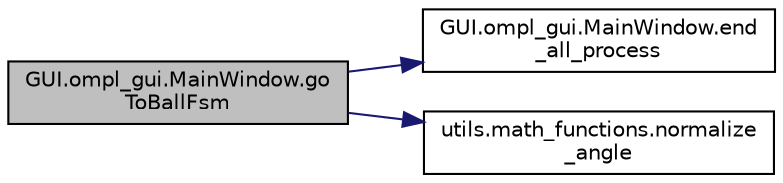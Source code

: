 digraph "GUI.ompl_gui.MainWindow.goToBallFsm"
{
 // INTERACTIVE_SVG=YES
  edge [fontname="Helvetica",fontsize="10",labelfontname="Helvetica",labelfontsize="10"];
  node [fontname="Helvetica",fontsize="10",shape=record];
  rankdir="LR";
  Node1 [label="GUI.ompl_gui.MainWindow.go\lToBallFsm",height=0.2,width=0.4,color="black", fillcolor="grey75", style="filled", fontcolor="black"];
  Node1 -> Node2 [color="midnightblue",fontsize="10",style="solid",fontname="Helvetica"];
  Node2 [label="GUI.ompl_gui.MainWindow.end\l_all_process",height=0.2,width=0.4,color="black", fillcolor="white", style="filled",URL="$da/d05/class_g_u_i_1_1ompl__gui_1_1_main_window.html#abe6dc883506011fee9e63074301c6c11"];
  Node1 -> Node3 [color="midnightblue",fontsize="10",style="solid",fontname="Helvetica"];
  Node3 [label="utils.math_functions.normalize\l_angle",height=0.2,width=0.4,color="black", fillcolor="white", style="filled",URL="$d6/d83/namespaceutils_1_1math__functions.html#a6d17f1067560e91c7ebb2c5b069e927d"];
}
